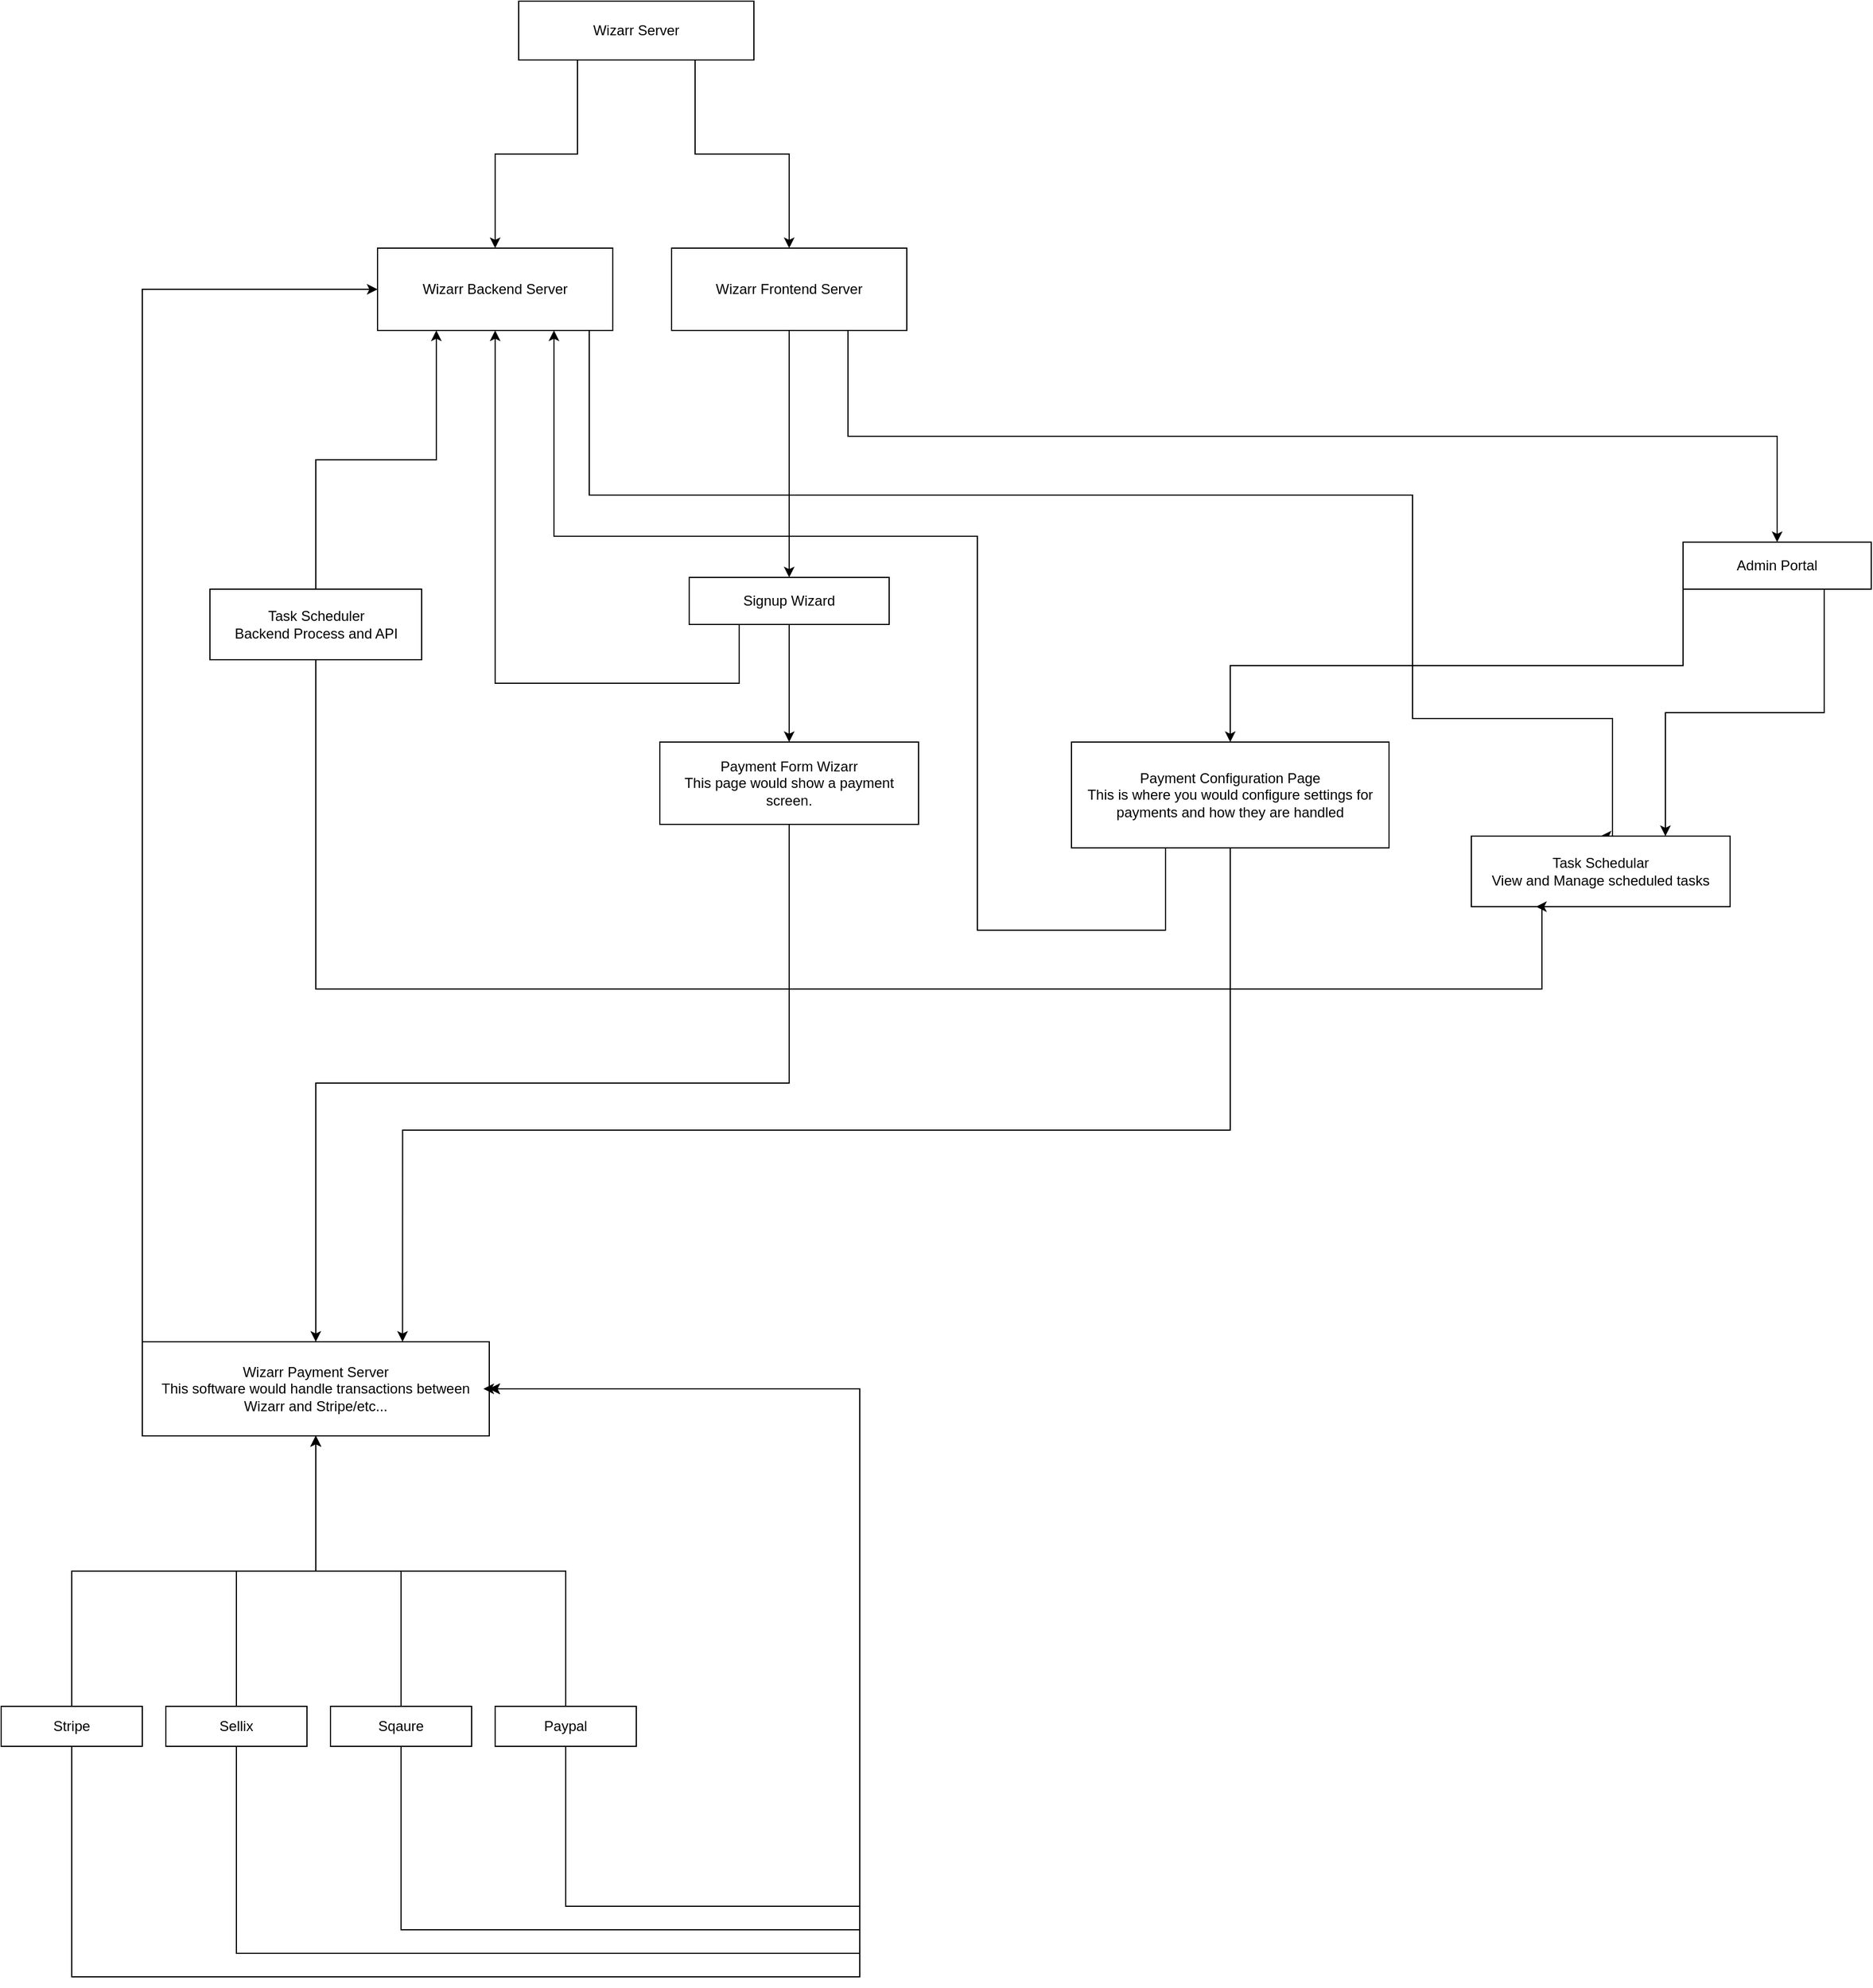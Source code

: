 <mxfile version="21.6.9" type="github">
  <diagram id="C5RBs43oDa-KdzZeNtuy" name="Page-1">
    <mxGraphModel dx="3790" dy="2655" grid="1" gridSize="10" guides="1" tooltips="1" connect="1" arrows="1" fold="1" page="1" pageScale="1" pageWidth="827" pageHeight="1169" math="0" shadow="0">
      <root>
        <mxCell id="WIyWlLk6GJQsqaUBKTNV-0" />
        <mxCell id="WIyWlLk6GJQsqaUBKTNV-1" parent="WIyWlLk6GJQsqaUBKTNV-0" />
        <mxCell id="pIVJt7jjB169_U8zp-Aa-2" style="edgeStyle=orthogonalEdgeStyle;rounded=0;orthogonalLoop=1;jettySize=auto;html=1;exitX=0.5;exitY=1;exitDx=0;exitDy=0;entryX=0.5;entryY=0;entryDx=0;entryDy=0;" edge="1" parent="WIyWlLk6GJQsqaUBKTNV-1" source="pIVJt7jjB169_U8zp-Aa-0" target="pIVJt7jjB169_U8zp-Aa-1">
          <mxGeometry relative="1" as="geometry" />
        </mxCell>
        <mxCell id="pIVJt7jjB169_U8zp-Aa-0" value="Payment Form Wizarr&lt;br&gt;This page would show a payment screen." style="rounded=0;whiteSpace=wrap;html=1;" vertex="1" parent="WIyWlLk6GJQsqaUBKTNV-1">
          <mxGeometry x="270" y="60" width="220" height="70" as="geometry" />
        </mxCell>
        <mxCell id="pIVJt7jjB169_U8zp-Aa-23" style="edgeStyle=orthogonalEdgeStyle;rounded=0;orthogonalLoop=1;jettySize=auto;html=1;exitX=0;exitY=0.5;exitDx=0;exitDy=0;entryX=0;entryY=0.5;entryDx=0;entryDy=0;" edge="1" parent="WIyWlLk6GJQsqaUBKTNV-1" source="pIVJt7jjB169_U8zp-Aa-1" target="pIVJt7jjB169_U8zp-Aa-22">
          <mxGeometry relative="1" as="geometry">
            <Array as="points">
              <mxPoint x="-170" y="340" />
              <mxPoint x="-170" y="-325" />
            </Array>
          </mxGeometry>
        </mxCell>
        <mxCell id="pIVJt7jjB169_U8zp-Aa-1" value="Wizarr Payment Server&lt;br&gt;This software would handle transactions between Wizarr and Stripe/etc..." style="rounded=0;whiteSpace=wrap;html=1;" vertex="1" parent="WIyWlLk6GJQsqaUBKTNV-1">
          <mxGeometry x="-170" y="570" width="295" height="80" as="geometry" />
        </mxCell>
        <mxCell id="pIVJt7jjB169_U8zp-Aa-7" style="edgeStyle=orthogonalEdgeStyle;rounded=0;orthogonalLoop=1;jettySize=auto;html=1;exitX=0.5;exitY=0;exitDx=0;exitDy=0;entryX=0.5;entryY=1;entryDx=0;entryDy=0;" edge="1" parent="WIyWlLk6GJQsqaUBKTNV-1" source="pIVJt7jjB169_U8zp-Aa-3" target="pIVJt7jjB169_U8zp-Aa-1">
          <mxGeometry relative="1" as="geometry" />
        </mxCell>
        <mxCell id="pIVJt7jjB169_U8zp-Aa-29" style="edgeStyle=orthogonalEdgeStyle;rounded=0;orthogonalLoop=1;jettySize=auto;html=1;exitX=0.5;exitY=1;exitDx=0;exitDy=0;entryX=1;entryY=0.5;entryDx=0;entryDy=0;" edge="1" parent="WIyWlLk6GJQsqaUBKTNV-1" source="pIVJt7jjB169_U8zp-Aa-3" target="pIVJt7jjB169_U8zp-Aa-1">
          <mxGeometry relative="1" as="geometry">
            <Array as="points">
              <mxPoint x="-230" y="1110" />
              <mxPoint x="440" y="1110" />
              <mxPoint x="440" y="610" />
            </Array>
          </mxGeometry>
        </mxCell>
        <mxCell id="pIVJt7jjB169_U8zp-Aa-3" value="Stripe" style="rounded=0;whiteSpace=wrap;html=1;" vertex="1" parent="WIyWlLk6GJQsqaUBKTNV-1">
          <mxGeometry x="-290" y="880" width="120" height="34" as="geometry" />
        </mxCell>
        <mxCell id="pIVJt7jjB169_U8zp-Aa-8" style="edgeStyle=orthogonalEdgeStyle;rounded=0;orthogonalLoop=1;jettySize=auto;html=1;exitX=0.5;exitY=0;exitDx=0;exitDy=0;" edge="1" parent="WIyWlLk6GJQsqaUBKTNV-1" source="pIVJt7jjB169_U8zp-Aa-4" target="pIVJt7jjB169_U8zp-Aa-1">
          <mxGeometry relative="1" as="geometry" />
        </mxCell>
        <mxCell id="pIVJt7jjB169_U8zp-Aa-30" style="edgeStyle=orthogonalEdgeStyle;rounded=0;orthogonalLoop=1;jettySize=auto;html=1;exitX=0.5;exitY=1;exitDx=0;exitDy=0;" edge="1" parent="WIyWlLk6GJQsqaUBKTNV-1" source="pIVJt7jjB169_U8zp-Aa-4">
          <mxGeometry relative="1" as="geometry">
            <mxPoint x="120" y="610" as="targetPoint" />
            <Array as="points">
              <mxPoint x="-90" y="1090" />
              <mxPoint x="440" y="1090" />
              <mxPoint x="440" y="610" />
            </Array>
          </mxGeometry>
        </mxCell>
        <mxCell id="pIVJt7jjB169_U8zp-Aa-4" value="Sellix" style="rounded=0;whiteSpace=wrap;html=1;" vertex="1" parent="WIyWlLk6GJQsqaUBKTNV-1">
          <mxGeometry x="-150" y="880" width="120" height="34" as="geometry" />
        </mxCell>
        <mxCell id="pIVJt7jjB169_U8zp-Aa-9" style="edgeStyle=orthogonalEdgeStyle;rounded=0;orthogonalLoop=1;jettySize=auto;html=1;exitX=0.5;exitY=0;exitDx=0;exitDy=0;" edge="1" parent="WIyWlLk6GJQsqaUBKTNV-1" source="pIVJt7jjB169_U8zp-Aa-5" target="pIVJt7jjB169_U8zp-Aa-1">
          <mxGeometry relative="1" as="geometry" />
        </mxCell>
        <mxCell id="pIVJt7jjB169_U8zp-Aa-31" style="edgeStyle=orthogonalEdgeStyle;rounded=0;orthogonalLoop=1;jettySize=auto;html=1;exitX=0.5;exitY=1;exitDx=0;exitDy=0;entryX=1;entryY=0.5;entryDx=0;entryDy=0;" edge="1" parent="WIyWlLk6GJQsqaUBKTNV-1" source="pIVJt7jjB169_U8zp-Aa-5" target="pIVJt7jjB169_U8zp-Aa-1">
          <mxGeometry relative="1" as="geometry">
            <Array as="points">
              <mxPoint x="50" y="1070" />
              <mxPoint x="440" y="1070" />
              <mxPoint x="440" y="610" />
            </Array>
          </mxGeometry>
        </mxCell>
        <mxCell id="pIVJt7jjB169_U8zp-Aa-5" value="Sqaure" style="rounded=0;whiteSpace=wrap;html=1;" vertex="1" parent="WIyWlLk6GJQsqaUBKTNV-1">
          <mxGeometry x="-10" y="880" width="120" height="34" as="geometry" />
        </mxCell>
        <mxCell id="pIVJt7jjB169_U8zp-Aa-10" style="edgeStyle=orthogonalEdgeStyle;rounded=0;orthogonalLoop=1;jettySize=auto;html=1;exitX=0.5;exitY=0;exitDx=0;exitDy=0;" edge="1" parent="WIyWlLk6GJQsqaUBKTNV-1" source="pIVJt7jjB169_U8zp-Aa-6" target="pIVJt7jjB169_U8zp-Aa-1">
          <mxGeometry relative="1" as="geometry" />
        </mxCell>
        <mxCell id="pIVJt7jjB169_U8zp-Aa-32" style="edgeStyle=orthogonalEdgeStyle;rounded=0;orthogonalLoop=1;jettySize=auto;html=1;exitX=0.5;exitY=1;exitDx=0;exitDy=0;entryX=1;entryY=0.5;entryDx=0;entryDy=0;" edge="1" parent="WIyWlLk6GJQsqaUBKTNV-1" source="pIVJt7jjB169_U8zp-Aa-6" target="pIVJt7jjB169_U8zp-Aa-1">
          <mxGeometry relative="1" as="geometry">
            <Array as="points">
              <mxPoint x="190" y="1050" />
              <mxPoint x="440" y="1050" />
              <mxPoint x="440" y="610" />
            </Array>
          </mxGeometry>
        </mxCell>
        <mxCell id="pIVJt7jjB169_U8zp-Aa-6" value="Paypal" style="rounded=0;whiteSpace=wrap;html=1;" vertex="1" parent="WIyWlLk6GJQsqaUBKTNV-1">
          <mxGeometry x="130" y="880" width="120" height="34" as="geometry" />
        </mxCell>
        <mxCell id="pIVJt7jjB169_U8zp-Aa-14" style="edgeStyle=orthogonalEdgeStyle;rounded=0;orthogonalLoop=1;jettySize=auto;html=1;exitX=0.5;exitY=1;exitDx=0;exitDy=0;" edge="1" parent="WIyWlLk6GJQsqaUBKTNV-1" source="pIVJt7jjB169_U8zp-Aa-11" target="pIVJt7jjB169_U8zp-Aa-0">
          <mxGeometry relative="1" as="geometry" />
        </mxCell>
        <mxCell id="pIVJt7jjB169_U8zp-Aa-28" style="edgeStyle=orthogonalEdgeStyle;rounded=0;orthogonalLoop=1;jettySize=auto;html=1;exitX=0.25;exitY=1;exitDx=0;exitDy=0;entryX=0.5;entryY=1;entryDx=0;entryDy=0;" edge="1" parent="WIyWlLk6GJQsqaUBKTNV-1" source="pIVJt7jjB169_U8zp-Aa-11" target="pIVJt7jjB169_U8zp-Aa-22">
          <mxGeometry relative="1" as="geometry">
            <Array as="points">
              <mxPoint x="337" y="10" />
              <mxPoint x="130" y="10" />
            </Array>
          </mxGeometry>
        </mxCell>
        <mxCell id="pIVJt7jjB169_U8zp-Aa-11" value="Signup Wizard" style="rounded=0;whiteSpace=wrap;html=1;" vertex="1" parent="WIyWlLk6GJQsqaUBKTNV-1">
          <mxGeometry x="295" y="-80" width="170" height="40" as="geometry" />
        </mxCell>
        <mxCell id="pIVJt7jjB169_U8zp-Aa-13" style="edgeStyle=orthogonalEdgeStyle;rounded=0;orthogonalLoop=1;jettySize=auto;html=1;exitX=0.5;exitY=1;exitDx=0;exitDy=0;" edge="1" parent="WIyWlLk6GJQsqaUBKTNV-1" source="pIVJt7jjB169_U8zp-Aa-12" target="pIVJt7jjB169_U8zp-Aa-11">
          <mxGeometry relative="1" as="geometry" />
        </mxCell>
        <mxCell id="pIVJt7jjB169_U8zp-Aa-19" style="edgeStyle=orthogonalEdgeStyle;rounded=0;orthogonalLoop=1;jettySize=auto;html=1;exitX=0.75;exitY=1;exitDx=0;exitDy=0;" edge="1" parent="WIyWlLk6GJQsqaUBKTNV-1" source="pIVJt7jjB169_U8zp-Aa-12" target="pIVJt7jjB169_U8zp-Aa-18">
          <mxGeometry relative="1" as="geometry" />
        </mxCell>
        <mxCell id="pIVJt7jjB169_U8zp-Aa-12" value="Wizarr Frontend Server" style="rounded=0;whiteSpace=wrap;html=1;" vertex="1" parent="WIyWlLk6GJQsqaUBKTNV-1">
          <mxGeometry x="280" y="-360" width="200" height="70" as="geometry" />
        </mxCell>
        <mxCell id="pIVJt7jjB169_U8zp-Aa-34" style="edgeStyle=orthogonalEdgeStyle;rounded=0;orthogonalLoop=1;jettySize=auto;html=1;exitX=0;exitY=1;exitDx=0;exitDy=0;" edge="1" parent="WIyWlLk6GJQsqaUBKTNV-1" source="pIVJt7jjB169_U8zp-Aa-18" target="pIVJt7jjB169_U8zp-Aa-20">
          <mxGeometry relative="1" as="geometry" />
        </mxCell>
        <mxCell id="pIVJt7jjB169_U8zp-Aa-41" style="edgeStyle=orthogonalEdgeStyle;rounded=0;orthogonalLoop=1;jettySize=auto;html=1;exitX=0.75;exitY=1;exitDx=0;exitDy=0;entryX=0.75;entryY=0;entryDx=0;entryDy=0;" edge="1" parent="WIyWlLk6GJQsqaUBKTNV-1" source="pIVJt7jjB169_U8zp-Aa-18" target="pIVJt7jjB169_U8zp-Aa-35">
          <mxGeometry relative="1" as="geometry" />
        </mxCell>
        <mxCell id="pIVJt7jjB169_U8zp-Aa-18" value="Admin Portal" style="rounded=0;whiteSpace=wrap;html=1;" vertex="1" parent="WIyWlLk6GJQsqaUBKTNV-1">
          <mxGeometry x="1140" y="-110" width="160" height="40" as="geometry" />
        </mxCell>
        <mxCell id="pIVJt7jjB169_U8zp-Aa-27" style="edgeStyle=orthogonalEdgeStyle;rounded=0;orthogonalLoop=1;jettySize=auto;html=1;entryX=0.75;entryY=1;entryDx=0;entryDy=0;exitX=0.5;exitY=1;exitDx=0;exitDy=0;" edge="1" parent="WIyWlLk6GJQsqaUBKTNV-1" source="pIVJt7jjB169_U8zp-Aa-20" target="pIVJt7jjB169_U8zp-Aa-22">
          <mxGeometry relative="1" as="geometry">
            <Array as="points">
              <mxPoint x="700" y="220" />
              <mxPoint x="540" y="220" />
              <mxPoint x="540" y="-115" />
              <mxPoint x="180" y="-115" />
            </Array>
          </mxGeometry>
        </mxCell>
        <mxCell id="pIVJt7jjB169_U8zp-Aa-44" style="edgeStyle=orthogonalEdgeStyle;rounded=0;orthogonalLoop=1;jettySize=auto;html=1;exitX=0.5;exitY=1;exitDx=0;exitDy=0;entryX=0.75;entryY=0;entryDx=0;entryDy=0;" edge="1" parent="WIyWlLk6GJQsqaUBKTNV-1" source="pIVJt7jjB169_U8zp-Aa-20" target="pIVJt7jjB169_U8zp-Aa-1">
          <mxGeometry relative="1" as="geometry">
            <Array as="points">
              <mxPoint x="755" y="390" />
              <mxPoint x="51" y="390" />
            </Array>
          </mxGeometry>
        </mxCell>
        <mxCell id="pIVJt7jjB169_U8zp-Aa-20" value="Payment Configuration Page&lt;br&gt;This is where you would configure settings for payments and how they are handled" style="rounded=0;whiteSpace=wrap;html=1;" vertex="1" parent="WIyWlLk6GJQsqaUBKTNV-1">
          <mxGeometry x="620" y="60" width="270" height="90" as="geometry" />
        </mxCell>
        <mxCell id="pIVJt7jjB169_U8zp-Aa-39" style="edgeStyle=orthogonalEdgeStyle;rounded=0;orthogonalLoop=1;jettySize=auto;html=1;exitX=1;exitY=1;exitDx=0;exitDy=0;entryX=0.5;entryY=0;entryDx=0;entryDy=0;" edge="1" parent="WIyWlLk6GJQsqaUBKTNV-1" source="pIVJt7jjB169_U8zp-Aa-22" target="pIVJt7jjB169_U8zp-Aa-35">
          <mxGeometry relative="1" as="geometry">
            <Array as="points">
              <mxPoint x="210" y="-290" />
              <mxPoint x="210" y="-150" />
              <mxPoint x="910" y="-150" />
              <mxPoint x="910" y="40" />
              <mxPoint x="1080" y="40" />
            </Array>
          </mxGeometry>
        </mxCell>
        <mxCell id="pIVJt7jjB169_U8zp-Aa-22" value="Wizarr Backend Server" style="rounded=0;whiteSpace=wrap;html=1;" vertex="1" parent="WIyWlLk6GJQsqaUBKTNV-1">
          <mxGeometry x="30" y="-360" width="200" height="70" as="geometry" />
        </mxCell>
        <mxCell id="pIVJt7jjB169_U8zp-Aa-25" style="edgeStyle=orthogonalEdgeStyle;rounded=0;orthogonalLoop=1;jettySize=auto;html=1;exitX=0.25;exitY=1;exitDx=0;exitDy=0;entryX=0.5;entryY=0;entryDx=0;entryDy=0;" edge="1" parent="WIyWlLk6GJQsqaUBKTNV-1" source="pIVJt7jjB169_U8zp-Aa-24" target="pIVJt7jjB169_U8zp-Aa-22">
          <mxGeometry relative="1" as="geometry" />
        </mxCell>
        <mxCell id="pIVJt7jjB169_U8zp-Aa-26" style="edgeStyle=orthogonalEdgeStyle;rounded=0;orthogonalLoop=1;jettySize=auto;html=1;exitX=0.75;exitY=1;exitDx=0;exitDy=0;" edge="1" parent="WIyWlLk6GJQsqaUBKTNV-1" source="pIVJt7jjB169_U8zp-Aa-24" target="pIVJt7jjB169_U8zp-Aa-12">
          <mxGeometry relative="1" as="geometry" />
        </mxCell>
        <mxCell id="pIVJt7jjB169_U8zp-Aa-24" value="Wizarr Server" style="rounded=0;whiteSpace=wrap;html=1;" vertex="1" parent="WIyWlLk6GJQsqaUBKTNV-1">
          <mxGeometry x="150" y="-570" width="200" height="50" as="geometry" />
        </mxCell>
        <mxCell id="pIVJt7jjB169_U8zp-Aa-35" value="Task Schedular&lt;br&gt;View and Manage scheduled tasks" style="rounded=0;whiteSpace=wrap;html=1;" vertex="1" parent="WIyWlLk6GJQsqaUBKTNV-1">
          <mxGeometry x="960" y="140" width="220" height="60" as="geometry" />
        </mxCell>
        <mxCell id="pIVJt7jjB169_U8zp-Aa-37" style="edgeStyle=orthogonalEdgeStyle;rounded=0;orthogonalLoop=1;jettySize=auto;html=1;exitX=0.5;exitY=0;exitDx=0;exitDy=0;entryX=0.25;entryY=1;entryDx=0;entryDy=0;" edge="1" parent="WIyWlLk6GJQsqaUBKTNV-1" source="pIVJt7jjB169_U8zp-Aa-36" target="pIVJt7jjB169_U8zp-Aa-22">
          <mxGeometry relative="1" as="geometry" />
        </mxCell>
        <mxCell id="pIVJt7jjB169_U8zp-Aa-38" style="edgeStyle=orthogonalEdgeStyle;rounded=0;orthogonalLoop=1;jettySize=auto;html=1;exitX=0.5;exitY=1;exitDx=0;exitDy=0;entryX=0.25;entryY=1;entryDx=0;entryDy=0;" edge="1" parent="WIyWlLk6GJQsqaUBKTNV-1" source="pIVJt7jjB169_U8zp-Aa-36" target="pIVJt7jjB169_U8zp-Aa-35">
          <mxGeometry relative="1" as="geometry">
            <Array as="points">
              <mxPoint x="-23" y="270" />
              <mxPoint x="1020" y="270" />
            </Array>
          </mxGeometry>
        </mxCell>
        <mxCell id="pIVJt7jjB169_U8zp-Aa-36" value="Task Scheduler&lt;br&gt;Backend Process and API" style="rounded=0;whiteSpace=wrap;html=1;" vertex="1" parent="WIyWlLk6GJQsqaUBKTNV-1">
          <mxGeometry x="-112.5" y="-70" width="180" height="60" as="geometry" />
        </mxCell>
      </root>
    </mxGraphModel>
  </diagram>
</mxfile>
